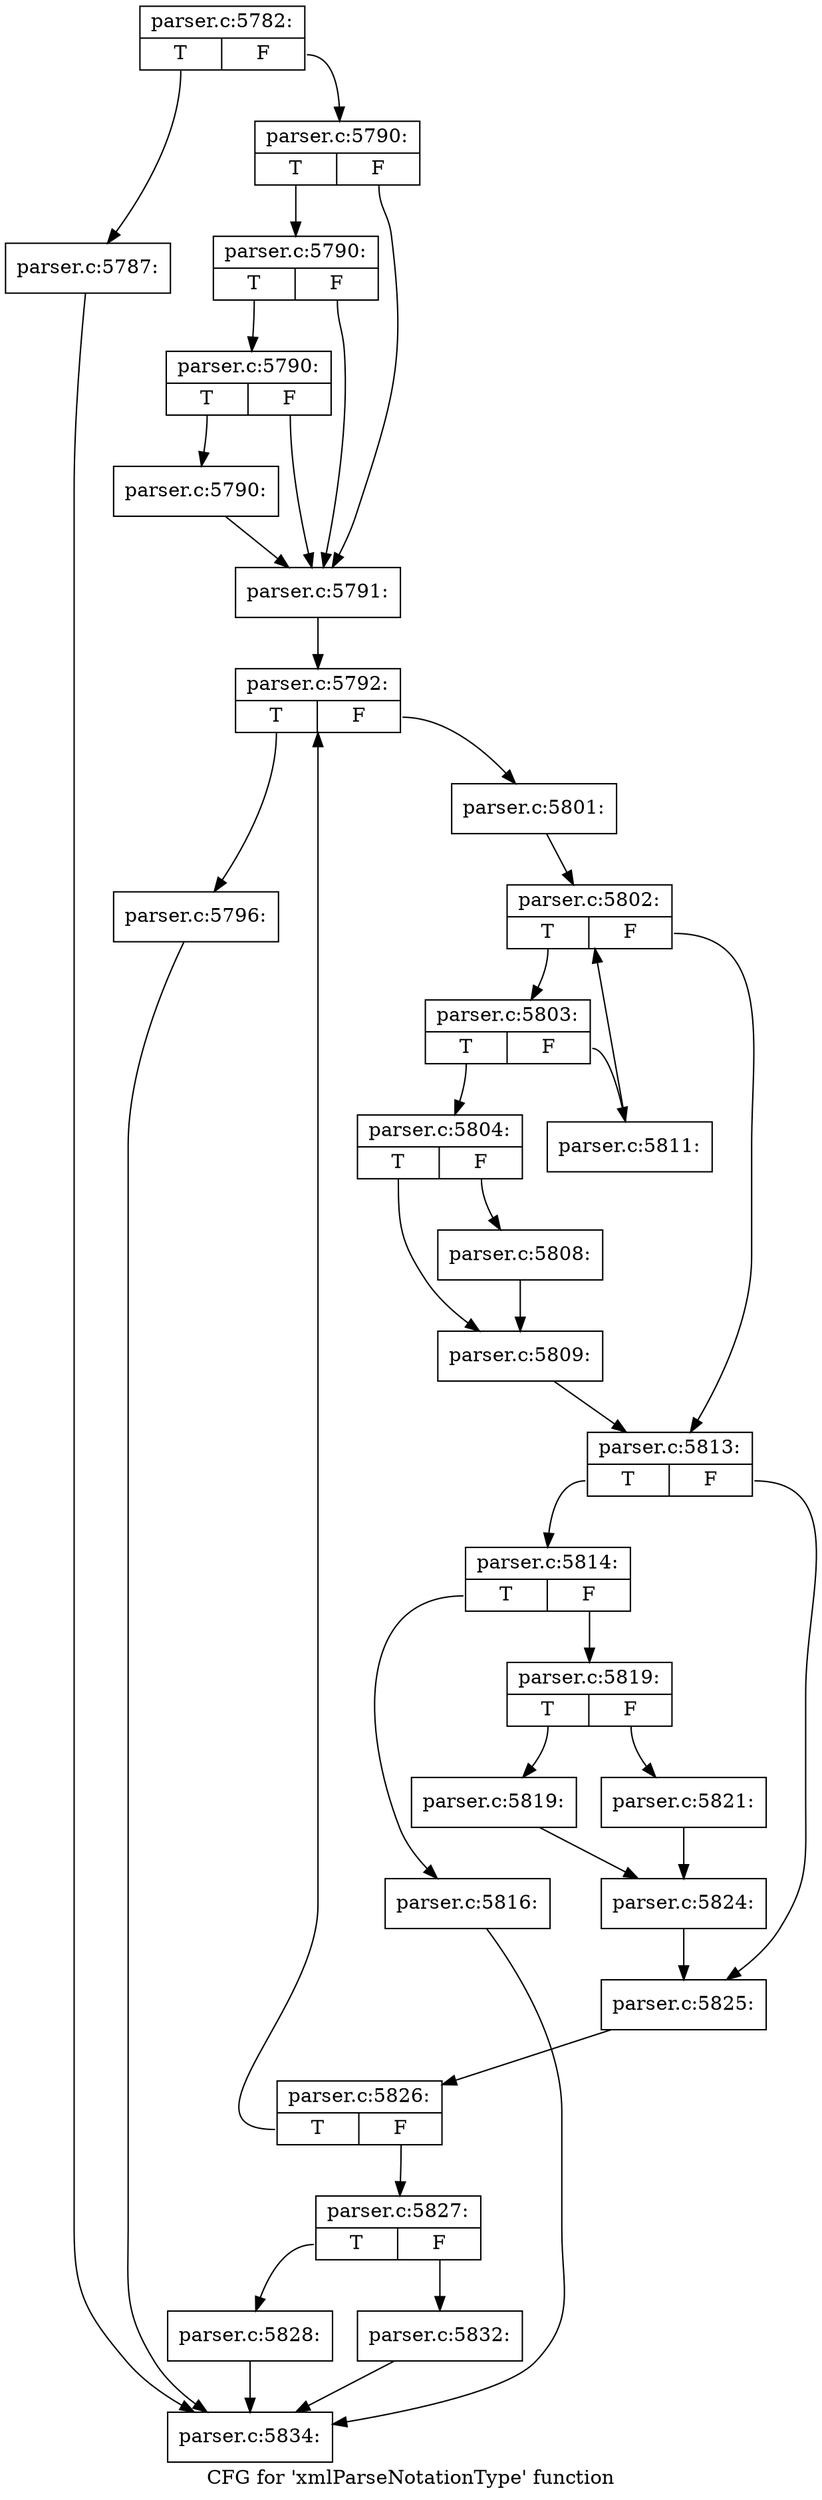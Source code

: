 digraph "CFG for 'xmlParseNotationType' function" {
	label="CFG for 'xmlParseNotationType' function";

	Node0x450ff80 [shape=record,label="{parser.c:5782:|{<s0>T|<s1>F}}"];
	Node0x450ff80:s0 -> Node0x4511450;
	Node0x450ff80:s1 -> Node0x45114a0;
	Node0x4511450 [shape=record,label="{parser.c:5787:}"];
	Node0x4511450 -> Node0x44fa7e0;
	Node0x45114a0 [shape=record,label="{parser.c:5790:|{<s0>T|<s1>F}}"];
	Node0x45114a0:s0 -> Node0x4511f60;
	Node0x45114a0:s1 -> Node0x4511e90;
	Node0x4511f60 [shape=record,label="{parser.c:5790:|{<s0>T|<s1>F}}"];
	Node0x4511f60:s0 -> Node0x4511ee0;
	Node0x4511f60:s1 -> Node0x4511e90;
	Node0x4511ee0 [shape=record,label="{parser.c:5790:|{<s0>T|<s1>F}}"];
	Node0x4511ee0:s0 -> Node0x4511e40;
	Node0x4511ee0:s1 -> Node0x4511e90;
	Node0x4511e40 [shape=record,label="{parser.c:5790:}"];
	Node0x4511e40 -> Node0x4511e90;
	Node0x4511e90 [shape=record,label="{parser.c:5791:}"];
	Node0x4511e90 -> Node0x4513260;
	Node0x4513260 [shape=record,label="{parser.c:5792:|{<s0>T|<s1>F}}"];
	Node0x4513260:s0 -> Node0x4513980;
	Node0x4513260:s1 -> Node0x45139d0;
	Node0x4513980 [shape=record,label="{parser.c:5796:}"];
	Node0x4513980 -> Node0x44fa7e0;
	Node0x45139d0 [shape=record,label="{parser.c:5801:}"];
	Node0x45139d0 -> Node0x4514820;
	Node0x4514820 [shape=record,label="{parser.c:5802:|{<s0>T|<s1>F}}"];
	Node0x4514820:s0 -> Node0x4514fd0;
	Node0x4514820:s1 -> Node0x4514e50;
	Node0x4514fd0 [shape=record,label="{parser.c:5803:|{<s0>T|<s1>F}}"];
	Node0x4514fd0:s0 -> Node0x45150b0;
	Node0x4514fd0:s1 -> Node0x4515100;
	Node0x45150b0 [shape=record,label="{parser.c:5804:|{<s0>T|<s1>F}}"];
	Node0x45150b0:s0 -> Node0x4515950;
	Node0x45150b0:s1 -> Node0x4515900;
	Node0x4515900 [shape=record,label="{parser.c:5808:}"];
	Node0x4515900 -> Node0x4515950;
	Node0x4515950 [shape=record,label="{parser.c:5809:}"];
	Node0x4515950 -> Node0x4514e50;
	Node0x4515100 [shape=record,label="{parser.c:5811:}"];
	Node0x4515100 -> Node0x4514820;
	Node0x4514e50 [shape=record,label="{parser.c:5813:|{<s0>T|<s1>F}}"];
	Node0x4514e50:s0 -> Node0x4515eb0;
	Node0x4514e50:s1 -> Node0x45161e0;
	Node0x4515eb0 [shape=record,label="{parser.c:5814:|{<s0>T|<s1>F}}"];
	Node0x4515eb0:s0 -> Node0x4517000;
	Node0x4515eb0:s1 -> Node0x4517270;
	Node0x4517000 [shape=record,label="{parser.c:5816:}"];
	Node0x4517000 -> Node0x44fa7e0;
	Node0x4517270 [shape=record,label="{parser.c:5819:|{<s0>T|<s1>F}}"];
	Node0x4517270:s0 -> Node0x4517670;
	Node0x4517270:s1 -> Node0x4517710;
	Node0x4517670 [shape=record,label="{parser.c:5819:}"];
	Node0x4517670 -> Node0x45176c0;
	Node0x4517710 [shape=record,label="{parser.c:5821:}"];
	Node0x4517710 -> Node0x45176c0;
	Node0x45176c0 [shape=record,label="{parser.c:5824:}"];
	Node0x45176c0 -> Node0x45161e0;
	Node0x45161e0 [shape=record,label="{parser.c:5825:}"];
	Node0x45161e0 -> Node0x4513210;
	Node0x4513210 [shape=record,label="{parser.c:5826:|{<s0>T|<s1>F}}"];
	Node0x4513210:s0 -> Node0x4513260;
	Node0x4513210:s1 -> Node0x45131c0;
	Node0x45131c0 [shape=record,label="{parser.c:5827:|{<s0>T|<s1>F}}"];
	Node0x45131c0:s0 -> Node0x4518930;
	Node0x45131c0:s1 -> Node0x4518980;
	Node0x4518930 [shape=record,label="{parser.c:5828:}"];
	Node0x4518930 -> Node0x44fa7e0;
	Node0x4518980 [shape=record,label="{parser.c:5832:}"];
	Node0x4518980 -> Node0x44fa7e0;
	Node0x44fa7e0 [shape=record,label="{parser.c:5834:}"];
}
